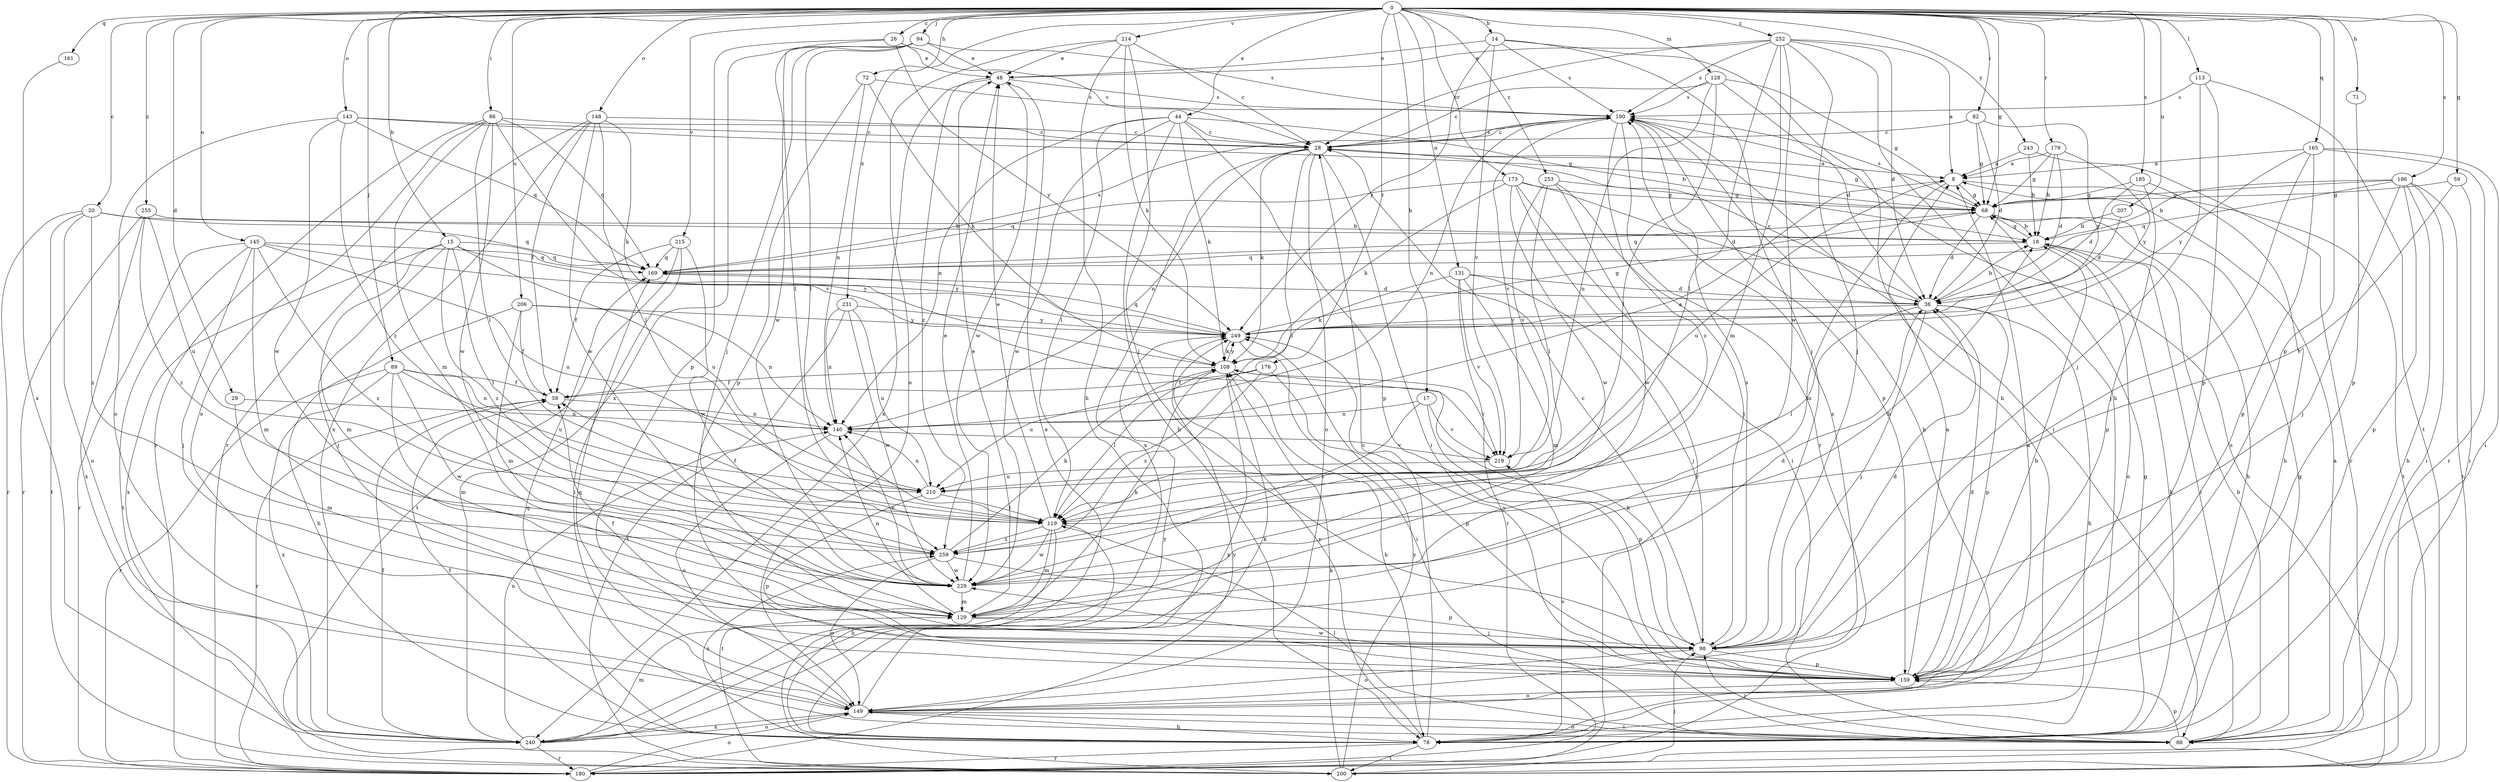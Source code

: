 strict digraph  {
0;
8;
14;
15;
17;
18;
20;
26;
28;
29;
38;
44;
48;
58;
59;
68;
71;
72;
78;
82;
86;
88;
89;
94;
98;
108;
113;
119;
128;
129;
131;
140;
143;
145;
148;
149;
159;
161;
165;
169;
173;
176;
179;
180;
185;
186;
190;
200;
206;
207;
210;
214;
215;
219;
229;
231;
240;
243;
249;
252;
253;
255;
259;
0 -> 14  [label=b];
0 -> 15  [label=b];
0 -> 17  [label=b];
0 -> 20  [label=c];
0 -> 26  [label=c];
0 -> 29  [label=d];
0 -> 44  [label=e];
0 -> 59  [label=g];
0 -> 68  [label=g];
0 -> 71  [label=h];
0 -> 72  [label=h];
0 -> 82  [label=i];
0 -> 86  [label=i];
0 -> 89  [label=j];
0 -> 94  [label=j];
0 -> 113  [label=l];
0 -> 128  [label=m];
0 -> 131  [label=n];
0 -> 143  [label=o];
0 -> 145  [label=o];
0 -> 148  [label=o];
0 -> 159  [label=p];
0 -> 161  [label=q];
0 -> 165  [label=q];
0 -> 173  [label=r];
0 -> 176  [label=r];
0 -> 179  [label=r];
0 -> 185  [label=s];
0 -> 186  [label=s];
0 -> 206  [label=u];
0 -> 207  [label=u];
0 -> 214  [label=v];
0 -> 215  [label=v];
0 -> 231  [label=x];
0 -> 243  [label=y];
0 -> 252  [label=z];
0 -> 253  [label=z];
0 -> 255  [label=z];
8 -> 68  [label=g];
8 -> 129  [label=m];
8 -> 200  [label=t];
8 -> 210  [label=u];
14 -> 48  [label=e];
14 -> 78  [label=h];
14 -> 98  [label=j];
14 -> 190  [label=s];
14 -> 219  [label=v];
14 -> 249  [label=y];
15 -> 98  [label=j];
15 -> 119  [label=l];
15 -> 129  [label=m];
15 -> 169  [label=q];
15 -> 210  [label=u];
15 -> 240  [label=x];
15 -> 249  [label=y];
15 -> 259  [label=z];
17 -> 140  [label=n];
17 -> 159  [label=p];
17 -> 219  [label=v];
17 -> 259  [label=z];
18 -> 68  [label=g];
18 -> 78  [label=h];
18 -> 88  [label=i];
18 -> 149  [label=o];
18 -> 169  [label=q];
20 -> 18  [label=b];
20 -> 149  [label=o];
20 -> 169  [label=q];
20 -> 180  [label=r];
20 -> 200  [label=t];
20 -> 259  [label=z];
26 -> 28  [label=c];
26 -> 48  [label=e];
26 -> 119  [label=l];
26 -> 159  [label=p];
26 -> 249  [label=y];
28 -> 8  [label=a];
28 -> 68  [label=g];
28 -> 88  [label=i];
28 -> 108  [label=k];
28 -> 119  [label=l];
28 -> 140  [label=n];
28 -> 149  [label=o];
28 -> 190  [label=s];
28 -> 240  [label=x];
29 -> 129  [label=m];
29 -> 140  [label=n];
38 -> 18  [label=b];
38 -> 28  [label=c];
38 -> 78  [label=h];
38 -> 98  [label=j];
38 -> 119  [label=l];
38 -> 159  [label=p];
38 -> 249  [label=y];
44 -> 18  [label=b];
44 -> 28  [label=c];
44 -> 78  [label=h];
44 -> 108  [label=k];
44 -> 119  [label=l];
44 -> 140  [label=n];
44 -> 159  [label=p];
44 -> 229  [label=w];
48 -> 190  [label=s];
48 -> 229  [label=w];
48 -> 240  [label=x];
48 -> 259  [label=z];
58 -> 140  [label=n];
58 -> 180  [label=r];
59 -> 68  [label=g];
59 -> 88  [label=i];
59 -> 119  [label=l];
68 -> 18  [label=b];
68 -> 38  [label=d];
68 -> 78  [label=h];
68 -> 169  [label=q];
68 -> 190  [label=s];
71 -> 159  [label=p];
72 -> 108  [label=k];
72 -> 140  [label=n];
72 -> 159  [label=p];
72 -> 190  [label=s];
78 -> 28  [label=c];
78 -> 58  [label=f];
78 -> 68  [label=g];
78 -> 169  [label=q];
78 -> 180  [label=r];
78 -> 200  [label=t];
78 -> 219  [label=v];
78 -> 249  [label=y];
78 -> 259  [label=z];
82 -> 28  [label=c];
82 -> 38  [label=d];
82 -> 68  [label=g];
82 -> 249  [label=y];
86 -> 28  [label=c];
86 -> 119  [label=l];
86 -> 129  [label=m];
86 -> 149  [label=o];
86 -> 169  [label=q];
86 -> 180  [label=r];
86 -> 219  [label=v];
86 -> 229  [label=w];
88 -> 8  [label=a];
88 -> 18  [label=b];
88 -> 68  [label=g];
88 -> 98  [label=j];
88 -> 119  [label=l];
88 -> 149  [label=o];
88 -> 159  [label=p];
89 -> 58  [label=f];
89 -> 129  [label=m];
89 -> 140  [label=n];
89 -> 180  [label=r];
89 -> 210  [label=u];
89 -> 229  [label=w];
89 -> 240  [label=x];
94 -> 48  [label=e];
94 -> 98  [label=j];
94 -> 119  [label=l];
94 -> 190  [label=s];
94 -> 229  [label=w];
94 -> 240  [label=x];
98 -> 28  [label=c];
98 -> 38  [label=d];
98 -> 58  [label=f];
98 -> 108  [label=k];
98 -> 149  [label=o];
98 -> 159  [label=p];
98 -> 190  [label=s];
108 -> 58  [label=f];
108 -> 78  [label=h];
108 -> 119  [label=l];
108 -> 219  [label=v];
108 -> 240  [label=x];
108 -> 249  [label=y];
113 -> 98  [label=j];
113 -> 159  [label=p];
113 -> 190  [label=s];
113 -> 200  [label=t];
119 -> 48  [label=e];
119 -> 58  [label=f];
119 -> 78  [label=h];
119 -> 129  [label=m];
119 -> 200  [label=t];
119 -> 229  [label=w];
119 -> 259  [label=z];
128 -> 28  [label=c];
128 -> 38  [label=d];
128 -> 68  [label=g];
128 -> 119  [label=l];
128 -> 190  [label=s];
128 -> 210  [label=u];
129 -> 38  [label=d];
129 -> 48  [label=e];
129 -> 98  [label=j];
129 -> 108  [label=k];
129 -> 140  [label=n];
131 -> 38  [label=d];
131 -> 98  [label=j];
131 -> 108  [label=k];
131 -> 129  [label=m];
131 -> 180  [label=r];
131 -> 219  [label=v];
140 -> 8  [label=a];
140 -> 149  [label=o];
140 -> 219  [label=v];
143 -> 28  [label=c];
143 -> 68  [label=g];
143 -> 149  [label=o];
143 -> 169  [label=q];
143 -> 229  [label=w];
143 -> 259  [label=z];
145 -> 98  [label=j];
145 -> 129  [label=m];
145 -> 169  [label=q];
145 -> 180  [label=r];
145 -> 200  [label=t];
145 -> 210  [label=u];
145 -> 249  [label=y];
145 -> 259  [label=z];
148 -> 28  [label=c];
148 -> 58  [label=f];
148 -> 108  [label=k];
148 -> 119  [label=l];
148 -> 180  [label=r];
148 -> 229  [label=w];
148 -> 240  [label=x];
149 -> 8  [label=a];
149 -> 78  [label=h];
149 -> 88  [label=i];
149 -> 108  [label=k];
149 -> 169  [label=q];
149 -> 190  [label=s];
149 -> 240  [label=x];
159 -> 8  [label=a];
159 -> 18  [label=b];
159 -> 38  [label=d];
159 -> 149  [label=o];
159 -> 229  [label=w];
159 -> 249  [label=y];
161 -> 240  [label=x];
165 -> 8  [label=a];
165 -> 88  [label=i];
165 -> 98  [label=j];
165 -> 159  [label=p];
165 -> 180  [label=r];
165 -> 249  [label=y];
169 -> 38  [label=d];
169 -> 190  [label=s];
173 -> 38  [label=d];
173 -> 68  [label=g];
173 -> 88  [label=i];
173 -> 108  [label=k];
173 -> 169  [label=q];
173 -> 180  [label=r];
173 -> 229  [label=w];
176 -> 58  [label=f];
176 -> 159  [label=p];
176 -> 210  [label=u];
176 -> 259  [label=z];
179 -> 8  [label=a];
179 -> 18  [label=b];
179 -> 38  [label=d];
179 -> 68  [label=g];
179 -> 249  [label=y];
180 -> 149  [label=o];
180 -> 249  [label=y];
185 -> 38  [label=d];
185 -> 68  [label=g];
185 -> 78  [label=h];
185 -> 159  [label=p];
186 -> 18  [label=b];
186 -> 68  [label=g];
186 -> 78  [label=h];
186 -> 88  [label=i];
186 -> 98  [label=j];
186 -> 159  [label=p];
186 -> 169  [label=q];
186 -> 200  [label=t];
190 -> 28  [label=c];
190 -> 78  [label=h];
190 -> 88  [label=i];
190 -> 140  [label=n];
190 -> 159  [label=p];
190 -> 180  [label=r];
190 -> 219  [label=v];
190 -> 259  [label=z];
200 -> 48  [label=e];
200 -> 98  [label=j];
200 -> 108  [label=k];
200 -> 190  [label=s];
200 -> 249  [label=y];
206 -> 58  [label=f];
206 -> 78  [label=h];
206 -> 129  [label=m];
206 -> 140  [label=n];
206 -> 249  [label=y];
207 -> 18  [label=b];
207 -> 38  [label=d];
210 -> 119  [label=l];
210 -> 140  [label=n];
210 -> 159  [label=p];
214 -> 28  [label=c];
214 -> 48  [label=e];
214 -> 78  [label=h];
214 -> 98  [label=j];
214 -> 108  [label=k];
214 -> 149  [label=o];
215 -> 58  [label=f];
215 -> 88  [label=i];
215 -> 169  [label=q];
215 -> 200  [label=t];
215 -> 229  [label=w];
219 -> 210  [label=u];
229 -> 18  [label=b];
229 -> 48  [label=e];
229 -> 129  [label=m];
229 -> 140  [label=n];
231 -> 140  [label=n];
231 -> 200  [label=t];
231 -> 210  [label=u];
231 -> 229  [label=w];
231 -> 249  [label=y];
240 -> 58  [label=f];
240 -> 129  [label=m];
240 -> 140  [label=n];
240 -> 149  [label=o];
240 -> 180  [label=r];
240 -> 249  [label=y];
243 -> 8  [label=a];
243 -> 18  [label=b];
243 -> 180  [label=r];
249 -> 68  [label=g];
249 -> 88  [label=i];
249 -> 108  [label=k];
249 -> 169  [label=q];
252 -> 8  [label=a];
252 -> 28  [label=c];
252 -> 38  [label=d];
252 -> 48  [label=e];
252 -> 78  [label=h];
252 -> 98  [label=j];
252 -> 119  [label=l];
252 -> 129  [label=m];
252 -> 190  [label=s];
252 -> 229  [label=w];
253 -> 68  [label=g];
253 -> 98  [label=j];
253 -> 119  [label=l];
253 -> 219  [label=v];
253 -> 229  [label=w];
255 -> 18  [label=b];
255 -> 180  [label=r];
255 -> 210  [label=u];
255 -> 240  [label=x];
255 -> 259  [label=z];
259 -> 108  [label=k];
259 -> 149  [label=o];
259 -> 159  [label=p];
259 -> 229  [label=w];
}
